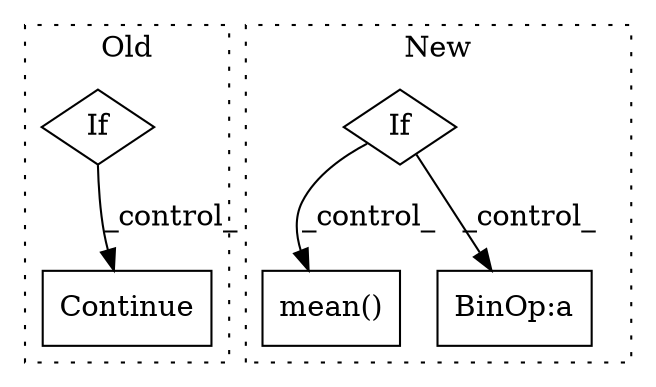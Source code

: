 digraph G {
subgraph cluster0 {
1 [label="Continue" a="43" s="2314" l="8" shape="box"];
3 [label="If" a="96" s="2225" l="3" shape="diamond"];
label = "Old";
style="dotted";
}
subgraph cluster1 {
2 [label="mean()" a="75" s="3545,3563" l="11,1" shape="box"];
4 [label="If" a="96" s="3178" l="3" shape="diamond"];
5 [label="BinOp:a" a="82" s="3749" l="3" shape="box"];
label = "New";
style="dotted";
}
3 -> 1 [label="_control_"];
4 -> 2 [label="_control_"];
4 -> 5 [label="_control_"];
}
